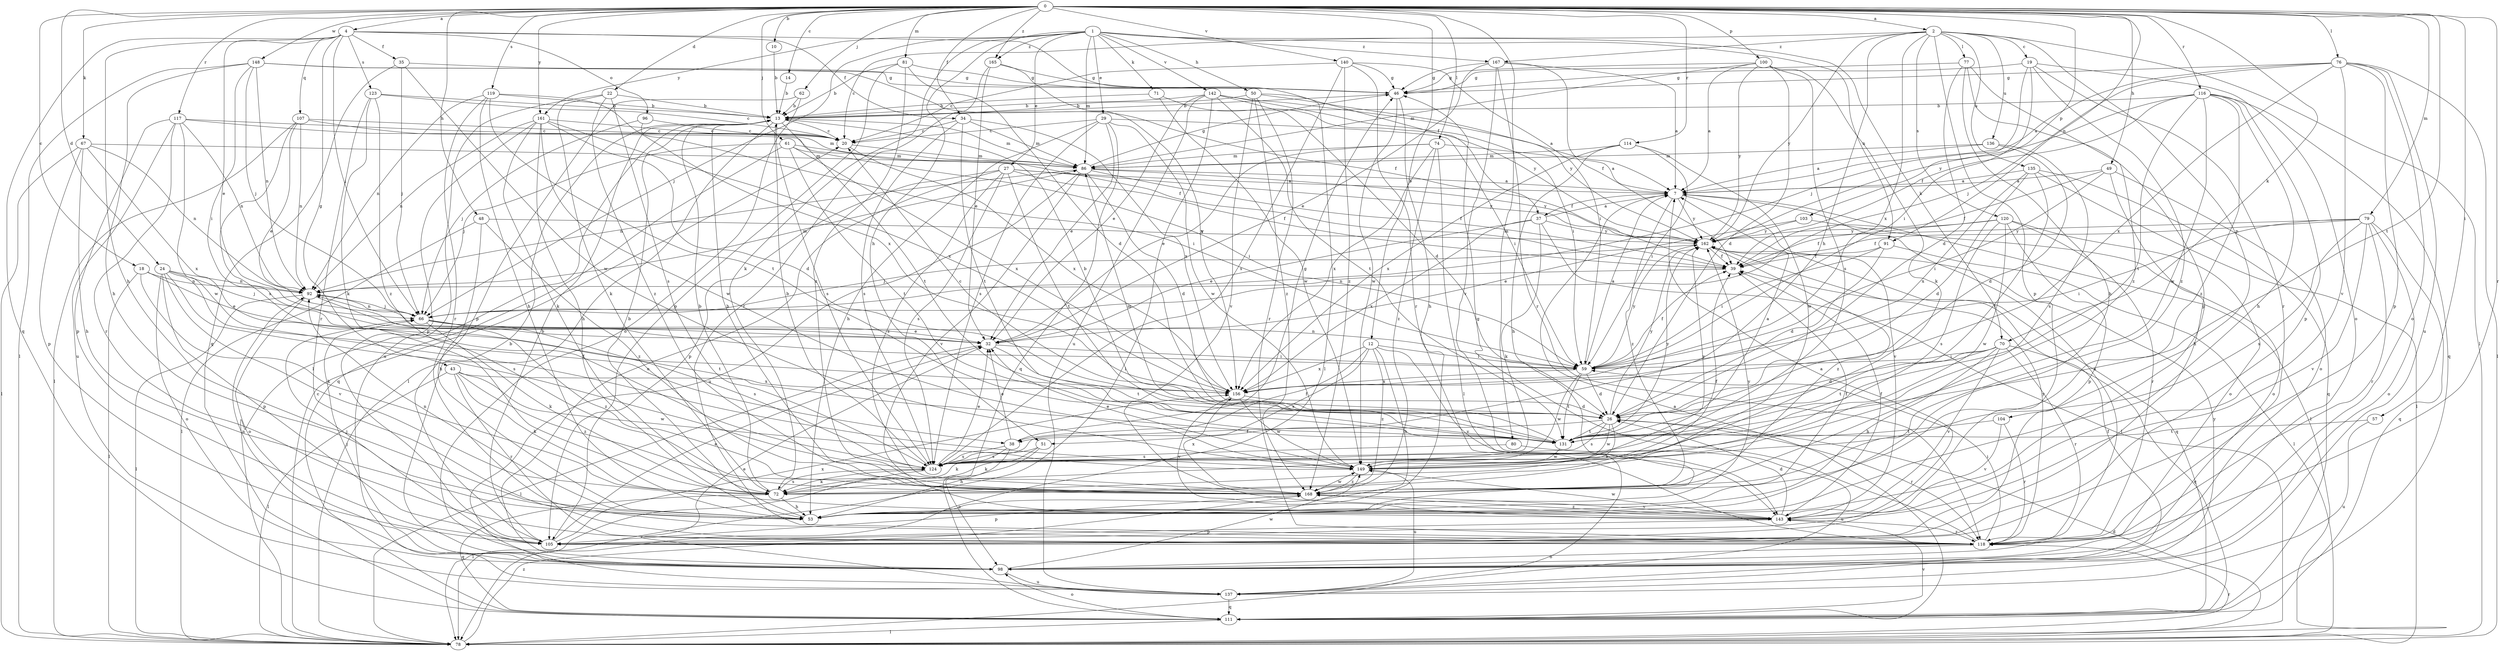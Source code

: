 strict digraph  {
0;
1;
2;
4;
7;
10;
12;
13;
14;
18;
19;
20;
22;
24;
26;
27;
29;
32;
34;
35;
37;
38;
39;
43;
46;
48;
49;
50;
51;
53;
57;
59;
61;
62;
66;
67;
70;
71;
72;
74;
76;
77;
78;
79;
80;
81;
86;
91;
92;
96;
98;
100;
103;
104;
105;
107;
111;
114;
116;
117;
118;
119;
120;
123;
124;
131;
135;
136;
137;
140;
142;
143;
148;
149;
156;
161;
162;
165;
167;
168;
0 -> 2  [label=a];
0 -> 4  [label=a];
0 -> 10  [label=b];
0 -> 12  [label=b];
0 -> 14  [label=c];
0 -> 18  [label=c];
0 -> 22  [label=d];
0 -> 24  [label=d];
0 -> 34  [label=f];
0 -> 48  [label=h];
0 -> 49  [label=h];
0 -> 57  [label=i];
0 -> 61  [label=j];
0 -> 62  [label=j];
0 -> 67  [label=k];
0 -> 70  [label=k];
0 -> 74  [label=l];
0 -> 76  [label=l];
0 -> 79  [label=m];
0 -> 80  [label=m];
0 -> 81  [label=m];
0 -> 91  [label=n];
0 -> 100  [label=p];
0 -> 103  [label=p];
0 -> 114  [label=r];
0 -> 116  [label=r];
0 -> 117  [label=r];
0 -> 118  [label=r];
0 -> 119  [label=s];
0 -> 131  [label=t];
0 -> 140  [label=v];
0 -> 148  [label=w];
0 -> 161  [label=y];
0 -> 165  [label=z];
1 -> 27  [label=e];
1 -> 29  [label=e];
1 -> 50  [label=h];
1 -> 51  [label=h];
1 -> 66  [label=j];
1 -> 70  [label=k];
1 -> 71  [label=k];
1 -> 72  [label=k];
1 -> 86  [label=m];
1 -> 91  [label=n];
1 -> 142  [label=v];
1 -> 161  [label=y];
1 -> 165  [label=z];
1 -> 167  [label=z];
2 -> 19  [label=c];
2 -> 20  [label=c];
2 -> 51  [label=h];
2 -> 77  [label=l];
2 -> 78  [label=l];
2 -> 104  [label=p];
2 -> 105  [label=p];
2 -> 120  [label=s];
2 -> 135  [label=u];
2 -> 136  [label=u];
2 -> 156  [label=x];
2 -> 162  [label=y];
2 -> 167  [label=z];
4 -> 32  [label=e];
4 -> 34  [label=f];
4 -> 35  [label=f];
4 -> 37  [label=f];
4 -> 43  [label=g];
4 -> 53  [label=h];
4 -> 66  [label=j];
4 -> 96  [label=o];
4 -> 107  [label=q];
4 -> 111  [label=q];
4 -> 123  [label=s];
7 -> 37  [label=f];
7 -> 78  [label=l];
7 -> 143  [label=v];
7 -> 162  [label=y];
7 -> 168  [label=z];
10 -> 13  [label=b];
12 -> 38  [label=f];
12 -> 53  [label=h];
12 -> 59  [label=i];
12 -> 124  [label=s];
12 -> 143  [label=v];
12 -> 156  [label=x];
12 -> 168  [label=z];
13 -> 20  [label=c];
13 -> 78  [label=l];
13 -> 86  [label=m];
13 -> 124  [label=s];
13 -> 131  [label=t];
13 -> 137  [label=u];
14 -> 13  [label=b];
18 -> 32  [label=e];
18 -> 72  [label=k];
18 -> 78  [label=l];
18 -> 92  [label=n];
19 -> 46  [label=g];
19 -> 59  [label=i];
19 -> 66  [label=j];
19 -> 98  [label=o];
19 -> 118  [label=r];
19 -> 168  [label=z];
20 -> 86  [label=m];
20 -> 156  [label=x];
22 -> 13  [label=b];
22 -> 72  [label=k];
22 -> 78  [label=l];
22 -> 124  [label=s];
22 -> 168  [label=z];
24 -> 38  [label=f];
24 -> 66  [label=j];
24 -> 92  [label=n];
24 -> 98  [label=o];
24 -> 105  [label=p];
24 -> 124  [label=s];
24 -> 143  [label=v];
26 -> 13  [label=b];
26 -> 20  [label=c];
26 -> 38  [label=f];
26 -> 72  [label=k];
26 -> 118  [label=r];
26 -> 124  [label=s];
26 -> 131  [label=t];
26 -> 149  [label=w];
26 -> 162  [label=y];
27 -> 7  [label=a];
27 -> 39  [label=f];
27 -> 98  [label=o];
27 -> 105  [label=p];
27 -> 124  [label=s];
27 -> 131  [label=t];
27 -> 162  [label=y];
27 -> 168  [label=z];
29 -> 20  [label=c];
29 -> 32  [label=e];
29 -> 53  [label=h];
29 -> 59  [label=i];
29 -> 111  [label=q];
29 -> 124  [label=s];
29 -> 149  [label=w];
32 -> 59  [label=i];
32 -> 78  [label=l];
32 -> 131  [label=t];
34 -> 20  [label=c];
34 -> 86  [label=m];
34 -> 124  [label=s];
34 -> 131  [label=t];
34 -> 156  [label=x];
35 -> 46  [label=g];
35 -> 66  [label=j];
35 -> 111  [label=q];
35 -> 149  [label=w];
37 -> 7  [label=a];
37 -> 32  [label=e];
37 -> 72  [label=k];
37 -> 78  [label=l];
37 -> 156  [label=x];
37 -> 162  [label=y];
38 -> 32  [label=e];
38 -> 46  [label=g];
38 -> 72  [label=k];
38 -> 98  [label=o];
38 -> 124  [label=s];
39 -> 92  [label=n];
43 -> 72  [label=k];
43 -> 78  [label=l];
43 -> 118  [label=r];
43 -> 149  [label=w];
43 -> 156  [label=x];
43 -> 168  [label=z];
46 -> 13  [label=b];
46 -> 53  [label=h];
46 -> 149  [label=w];
48 -> 53  [label=h];
48 -> 78  [label=l];
48 -> 162  [label=y];
48 -> 168  [label=z];
49 -> 7  [label=a];
49 -> 39  [label=f];
49 -> 53  [label=h];
49 -> 59  [label=i];
49 -> 98  [label=o];
50 -> 13  [label=b];
50 -> 78  [label=l];
50 -> 118  [label=r];
50 -> 143  [label=v];
50 -> 162  [label=y];
50 -> 168  [label=z];
51 -> 53  [label=h];
51 -> 72  [label=k];
51 -> 124  [label=s];
53 -> 13  [label=b];
53 -> 39  [label=f];
53 -> 92  [label=n];
53 -> 162  [label=y];
57 -> 131  [label=t];
57 -> 137  [label=u];
59 -> 7  [label=a];
59 -> 26  [label=d];
59 -> 39  [label=f];
59 -> 92  [label=n];
59 -> 131  [label=t];
59 -> 149  [label=w];
59 -> 156  [label=x];
59 -> 162  [label=y];
61 -> 59  [label=i];
61 -> 66  [label=j];
61 -> 86  [label=m];
61 -> 111  [label=q];
61 -> 131  [label=t];
61 -> 156  [label=x];
62 -> 13  [label=b];
62 -> 98  [label=o];
62 -> 105  [label=p];
66 -> 32  [label=e];
66 -> 72  [label=k];
66 -> 92  [label=n];
66 -> 124  [label=s];
66 -> 168  [label=z];
67 -> 53  [label=h];
67 -> 78  [label=l];
67 -> 86  [label=m];
67 -> 92  [label=n];
67 -> 105  [label=p];
67 -> 156  [label=x];
70 -> 26  [label=d];
70 -> 53  [label=h];
70 -> 59  [label=i];
70 -> 111  [label=q];
70 -> 118  [label=r];
70 -> 131  [label=t];
70 -> 143  [label=v];
71 -> 13  [label=b];
71 -> 149  [label=w];
71 -> 162  [label=y];
72 -> 13  [label=b];
72 -> 39  [label=f];
72 -> 53  [label=h];
72 -> 111  [label=q];
72 -> 124  [label=s];
74 -> 7  [label=a];
74 -> 32  [label=e];
74 -> 78  [label=l];
74 -> 86  [label=m];
74 -> 156  [label=x];
74 -> 168  [label=z];
76 -> 7  [label=a];
76 -> 46  [label=g];
76 -> 66  [label=j];
76 -> 78  [label=l];
76 -> 98  [label=o];
76 -> 105  [label=p];
76 -> 137  [label=u];
76 -> 143  [label=v];
76 -> 156  [label=x];
77 -> 26  [label=d];
77 -> 46  [label=g];
77 -> 53  [label=h];
77 -> 105  [label=p];
77 -> 168  [label=z];
78 -> 20  [label=c];
78 -> 26  [label=d];
78 -> 118  [label=r];
78 -> 168  [label=z];
79 -> 39  [label=f];
79 -> 59  [label=i];
79 -> 98  [label=o];
79 -> 111  [label=q];
79 -> 118  [label=r];
79 -> 124  [label=s];
79 -> 143  [label=v];
79 -> 162  [label=y];
80 -> 124  [label=s];
80 -> 137  [label=u];
81 -> 13  [label=b];
81 -> 26  [label=d];
81 -> 46  [label=g];
81 -> 105  [label=p];
81 -> 168  [label=z];
86 -> 7  [label=a];
86 -> 26  [label=d];
86 -> 39  [label=f];
86 -> 46  [label=g];
86 -> 92  [label=n];
86 -> 137  [label=u];
86 -> 143  [label=v];
86 -> 162  [label=y];
91 -> 26  [label=d];
91 -> 39  [label=f];
91 -> 59  [label=i];
91 -> 78  [label=l];
92 -> 66  [label=j];
92 -> 78  [label=l];
92 -> 86  [label=m];
92 -> 98  [label=o];
92 -> 131  [label=t];
96 -> 20  [label=c];
96 -> 59  [label=i];
96 -> 66  [label=j];
98 -> 13  [label=b];
98 -> 66  [label=j];
98 -> 92  [label=n];
98 -> 137  [label=u];
98 -> 149  [label=w];
100 -> 7  [label=a];
100 -> 26  [label=d];
100 -> 46  [label=g];
100 -> 72  [label=k];
100 -> 86  [label=m];
100 -> 124  [label=s];
100 -> 162  [label=y];
103 -> 32  [label=e];
103 -> 98  [label=o];
103 -> 162  [label=y];
104 -> 118  [label=r];
104 -> 131  [label=t];
104 -> 143  [label=v];
105 -> 7  [label=a];
105 -> 13  [label=b];
105 -> 32  [label=e];
105 -> 66  [label=j];
105 -> 156  [label=x];
107 -> 20  [label=c];
107 -> 32  [label=e];
107 -> 78  [label=l];
107 -> 86  [label=m];
107 -> 92  [label=n];
107 -> 124  [label=s];
111 -> 7  [label=a];
111 -> 78  [label=l];
111 -> 98  [label=o];
111 -> 143  [label=v];
114 -> 53  [label=h];
114 -> 59  [label=i];
114 -> 86  [label=m];
114 -> 149  [label=w];
114 -> 156  [label=x];
116 -> 13  [label=b];
116 -> 39  [label=f];
116 -> 53  [label=h];
116 -> 105  [label=p];
116 -> 111  [label=q];
116 -> 131  [label=t];
116 -> 149  [label=w];
116 -> 162  [label=y];
116 -> 168  [label=z];
117 -> 20  [label=c];
117 -> 39  [label=f];
117 -> 92  [label=n];
117 -> 105  [label=p];
117 -> 118  [label=r];
117 -> 137  [label=u];
117 -> 149  [label=w];
118 -> 7  [label=a];
118 -> 46  [label=g];
118 -> 59  [label=i];
118 -> 98  [label=o];
118 -> 162  [label=y];
119 -> 13  [label=b];
119 -> 53  [label=h];
119 -> 92  [label=n];
119 -> 118  [label=r];
119 -> 131  [label=t];
119 -> 156  [label=x];
120 -> 39  [label=f];
120 -> 98  [label=o];
120 -> 105  [label=p];
120 -> 118  [label=r];
120 -> 124  [label=s];
120 -> 149  [label=w];
120 -> 162  [label=y];
123 -> 13  [label=b];
123 -> 20  [label=c];
123 -> 72  [label=k];
123 -> 118  [label=r];
123 -> 168  [label=z];
124 -> 13  [label=b];
124 -> 32  [label=e];
124 -> 72  [label=k];
124 -> 78  [label=l];
131 -> 7  [label=a];
131 -> 86  [label=m];
131 -> 149  [label=w];
131 -> 162  [label=y];
135 -> 7  [label=a];
135 -> 26  [label=d];
135 -> 78  [label=l];
135 -> 111  [label=q];
135 -> 131  [label=t];
135 -> 156  [label=x];
136 -> 7  [label=a];
136 -> 26  [label=d];
136 -> 86  [label=m];
136 -> 124  [label=s];
137 -> 32  [label=e];
137 -> 39  [label=f];
137 -> 111  [label=q];
137 -> 162  [label=y];
140 -> 20  [label=c];
140 -> 46  [label=g];
140 -> 59  [label=i];
140 -> 118  [label=r];
140 -> 124  [label=s];
140 -> 168  [label=z];
142 -> 7  [label=a];
142 -> 13  [label=b];
142 -> 26  [label=d];
142 -> 32  [label=e];
142 -> 59  [label=i];
142 -> 78  [label=l];
142 -> 131  [label=t];
142 -> 137  [label=u];
143 -> 26  [label=d];
143 -> 39  [label=f];
143 -> 105  [label=p];
143 -> 118  [label=r];
143 -> 149  [label=w];
143 -> 168  [label=z];
148 -> 39  [label=f];
148 -> 46  [label=g];
148 -> 53  [label=h];
148 -> 59  [label=i];
148 -> 66  [label=j];
148 -> 78  [label=l];
148 -> 92  [label=n];
149 -> 32  [label=e];
149 -> 137  [label=u];
149 -> 162  [label=y];
149 -> 168  [label=z];
156 -> 26  [label=d];
156 -> 143  [label=v];
156 -> 149  [label=w];
161 -> 20  [label=c];
161 -> 26  [label=d];
161 -> 53  [label=h];
161 -> 72  [label=k];
161 -> 92  [label=n];
161 -> 105  [label=p];
161 -> 149  [label=w];
161 -> 156  [label=x];
162 -> 39  [label=f];
162 -> 66  [label=j];
162 -> 111  [label=q];
162 -> 168  [label=z];
165 -> 32  [label=e];
165 -> 46  [label=g];
165 -> 118  [label=r];
165 -> 156  [label=x];
167 -> 7  [label=a];
167 -> 32  [label=e];
167 -> 39  [label=f];
167 -> 46  [label=g];
167 -> 118  [label=r];
167 -> 143  [label=v];
168 -> 13  [label=b];
168 -> 105  [label=p];
168 -> 143  [label=v];
168 -> 149  [label=w];
168 -> 156  [label=x];
}
